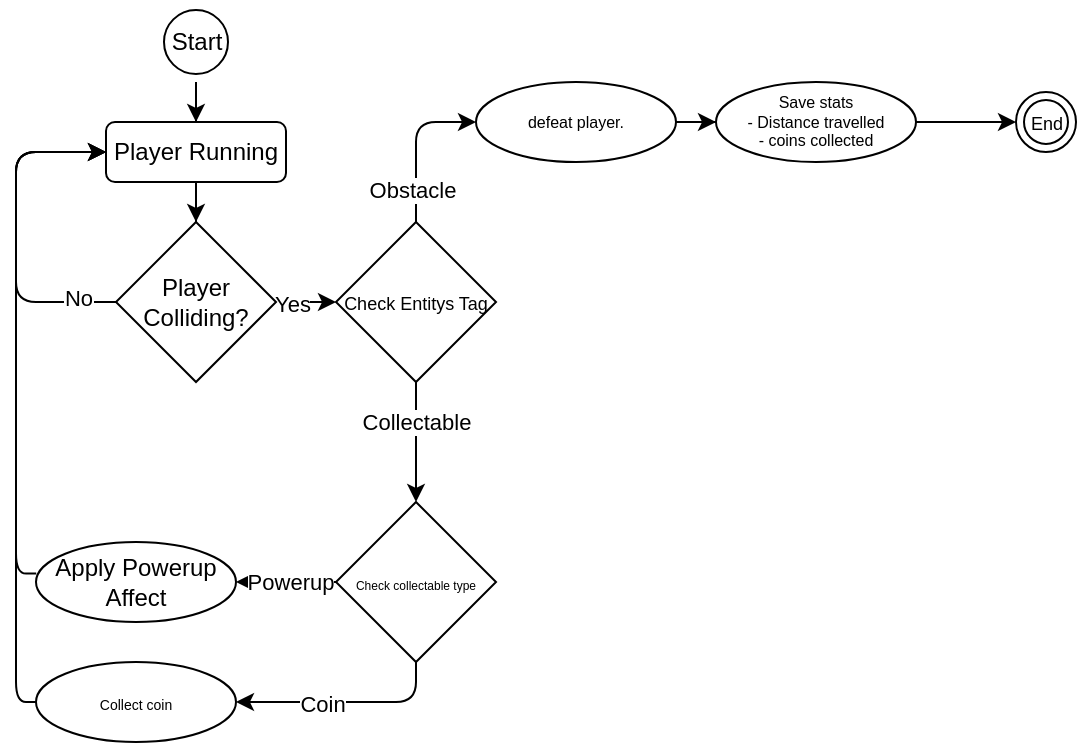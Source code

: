 <mxfile version="21.7.0" type="github">
  <diagram name="Page-1" id="_3taAUN7aJ5koNvZiNKl">
    <mxGraphModel dx="657" dy="379" grid="1" gridSize="10" guides="1" tooltips="1" connect="1" arrows="1" fold="1" page="1" pageScale="1" pageWidth="850" pageHeight="1100" math="0" shadow="0">
      <root>
        <mxCell id="0" />
        <mxCell id="1" parent="0" />
        <mxCell id="TOH4lSsbGCEATRDTj4Fx-68" value="" style="edgeStyle=orthogonalEdgeStyle;rounded=0;orthogonalLoop=1;jettySize=auto;html=1;" parent="1" source="TOH4lSsbGCEATRDTj4Fx-61" target="TOH4lSsbGCEATRDTj4Fx-67" edge="1">
          <mxGeometry relative="1" as="geometry" />
        </mxCell>
        <mxCell id="TOH4lSsbGCEATRDTj4Fx-61" value="Start" style="ellipse;html=1;shape=startState;" parent="1" vertex="1">
          <mxGeometry x="200" width="40" height="40" as="geometry" />
        </mxCell>
        <mxCell id="TOH4lSsbGCEATRDTj4Fx-71" value="" style="edgeStyle=orthogonalEdgeStyle;rounded=0;orthogonalLoop=1;jettySize=auto;html=1;" parent="1" source="TOH4lSsbGCEATRDTj4Fx-67" target="TOH4lSsbGCEATRDTj4Fx-70" edge="1">
          <mxGeometry relative="1" as="geometry" />
        </mxCell>
        <mxCell id="TOH4lSsbGCEATRDTj4Fx-67" value="Player Running" style="whiteSpace=wrap;html=1;rounded=1;" parent="1" vertex="1">
          <mxGeometry x="175" y="60" width="90" height="30" as="geometry" />
        </mxCell>
        <mxCell id="TOH4lSsbGCEATRDTj4Fx-86" style="edgeStyle=orthogonalEdgeStyle;rounded=0;orthogonalLoop=1;jettySize=auto;html=1;" parent="1" source="TOH4lSsbGCEATRDTj4Fx-70" edge="1">
          <mxGeometry relative="1" as="geometry">
            <mxPoint x="290.0" y="150" as="targetPoint" />
          </mxGeometry>
        </mxCell>
        <mxCell id="O6jFMOM33L-5rmhprsdd-16" value="Yes" style="edgeLabel;html=1;align=center;verticalAlign=middle;resizable=0;points=[];" vertex="1" connectable="0" parent="TOH4lSsbGCEATRDTj4Fx-86">
          <mxGeometry x="-0.461" y="-1" relative="1" as="geometry">
            <mxPoint as="offset" />
          </mxGeometry>
        </mxCell>
        <mxCell id="O6jFMOM33L-5rmhprsdd-14" style="edgeStyle=orthogonalEdgeStyle;orthogonalLoop=1;jettySize=auto;html=1;shadow=0;rounded=1;" edge="1" parent="1" source="TOH4lSsbGCEATRDTj4Fx-70" target="TOH4lSsbGCEATRDTj4Fx-67">
          <mxGeometry relative="1" as="geometry">
            <mxPoint x="90" y="80" as="targetPoint" />
            <Array as="points">
              <mxPoint x="130" y="150" />
              <mxPoint x="130" y="75" />
            </Array>
          </mxGeometry>
        </mxCell>
        <mxCell id="O6jFMOM33L-5rmhprsdd-15" value="No" style="edgeLabel;html=1;align=center;verticalAlign=middle;resizable=0;points=[];" vertex="1" connectable="0" parent="O6jFMOM33L-5rmhprsdd-14">
          <mxGeometry x="-0.768" y="-2" relative="1" as="geometry">
            <mxPoint as="offset" />
          </mxGeometry>
        </mxCell>
        <mxCell id="TOH4lSsbGCEATRDTj4Fx-70" value="Player Colliding?" style="rhombus;whiteSpace=wrap;html=1;" parent="1" vertex="1">
          <mxGeometry x="180" y="110" width="80" height="80" as="geometry" />
        </mxCell>
        <mxCell id="TOH4lSsbGCEATRDTj4Fx-113" style="edgeStyle=orthogonalEdgeStyle;rounded=1;orthogonalLoop=1;jettySize=auto;html=1;entryX=0;entryY=0.5;entryDx=0;entryDy=0;" parent="1" source="TOH4lSsbGCEATRDTj4Fx-88" target="TOH4lSsbGCEATRDTj4Fx-111" edge="1">
          <mxGeometry relative="1" as="geometry">
            <Array as="points">
              <mxPoint x="330" y="60" />
            </Array>
          </mxGeometry>
        </mxCell>
        <mxCell id="TOH4lSsbGCEATRDTj4Fx-116" value="Obstacle" style="edgeLabel;html=1;align=center;verticalAlign=middle;resizable=0;points=[];" parent="TOH4lSsbGCEATRDTj4Fx-113" vertex="1" connectable="0">
          <mxGeometry x="-0.604" y="2" relative="1" as="geometry">
            <mxPoint as="offset" />
          </mxGeometry>
        </mxCell>
        <mxCell id="O6jFMOM33L-5rmhprsdd-2" value="" style="edgeStyle=orthogonalEdgeStyle;rounded=0;orthogonalLoop=1;jettySize=auto;html=1;" edge="1" parent="1" source="TOH4lSsbGCEATRDTj4Fx-88" target="O6jFMOM33L-5rmhprsdd-1">
          <mxGeometry relative="1" as="geometry" />
        </mxCell>
        <mxCell id="O6jFMOM33L-5rmhprsdd-3" value="Collectable" style="edgeLabel;html=1;align=center;verticalAlign=middle;resizable=0;points=[];" vertex="1" connectable="0" parent="O6jFMOM33L-5rmhprsdd-2">
          <mxGeometry x="-0.35" relative="1" as="geometry">
            <mxPoint as="offset" />
          </mxGeometry>
        </mxCell>
        <mxCell id="TOH4lSsbGCEATRDTj4Fx-88" value="&lt;span style=&quot;font-size: 9px;&quot;&gt;Check Entitys Tag&lt;/span&gt;" style="rhombus;whiteSpace=wrap;html=1;" parent="1" vertex="1">
          <mxGeometry x="290" y="110" width="80" height="80" as="geometry" />
        </mxCell>
        <mxCell id="TOH4lSsbGCEATRDTj4Fx-120" value="" style="edgeStyle=orthogonalEdgeStyle;rounded=0;orthogonalLoop=1;jettySize=auto;html=1;" parent="1" source="TOH4lSsbGCEATRDTj4Fx-111" target="TOH4lSsbGCEATRDTj4Fx-119" edge="1">
          <mxGeometry relative="1" as="geometry" />
        </mxCell>
        <mxCell id="TOH4lSsbGCEATRDTj4Fx-111" value="defeat player." style="ellipse;whiteSpace=wrap;html=1;align=center;fontSize=8;" parent="1" vertex="1">
          <mxGeometry x="360" y="40" width="100" height="40" as="geometry" />
        </mxCell>
        <mxCell id="TOH4lSsbGCEATRDTj4Fx-122" style="edgeStyle=orthogonalEdgeStyle;rounded=0;orthogonalLoop=1;jettySize=auto;html=1;entryX=0;entryY=0.5;entryDx=0;entryDy=0;" parent="1" source="TOH4lSsbGCEATRDTj4Fx-119" target="TOH4lSsbGCEATRDTj4Fx-121" edge="1">
          <mxGeometry relative="1" as="geometry" />
        </mxCell>
        <mxCell id="TOH4lSsbGCEATRDTj4Fx-119" value="Save stats&lt;br&gt;- Distance travelled&lt;br&gt;- coins collected" style="ellipse;whiteSpace=wrap;html=1;align=center;fontSize=8;" parent="1" vertex="1">
          <mxGeometry x="480" y="40" width="100" height="40" as="geometry" />
        </mxCell>
        <mxCell id="TOH4lSsbGCEATRDTj4Fx-121" value="&lt;font style=&quot;font-size: 9px;&quot;&gt;End&lt;/font&gt;" style="ellipse;html=1;shape=endState;" parent="1" vertex="1">
          <mxGeometry x="630" y="45" width="30" height="30" as="geometry" />
        </mxCell>
        <mxCell id="O6jFMOM33L-5rmhprsdd-10" style="edgeStyle=orthogonalEdgeStyle;rounded=0;orthogonalLoop=1;jettySize=auto;html=1;exitX=0;exitY=0.5;exitDx=0;exitDy=0;entryX=1;entryY=0.5;entryDx=0;entryDy=0;" edge="1" parent="1" source="O6jFMOM33L-5rmhprsdd-1" target="O6jFMOM33L-5rmhprsdd-9">
          <mxGeometry relative="1" as="geometry" />
        </mxCell>
        <mxCell id="O6jFMOM33L-5rmhprsdd-11" value="Powerup" style="edgeLabel;html=1;align=center;verticalAlign=middle;resizable=0;points=[];" vertex="1" connectable="0" parent="O6jFMOM33L-5rmhprsdd-10">
          <mxGeometry x="-0.309" relative="1" as="geometry">
            <mxPoint x="-6" as="offset" />
          </mxGeometry>
        </mxCell>
        <mxCell id="O6jFMOM33L-5rmhprsdd-19" style="edgeStyle=orthogonalEdgeStyle;rounded=1;orthogonalLoop=1;jettySize=auto;html=1;entryX=1;entryY=0.5;entryDx=0;entryDy=0;" edge="1" parent="1" source="O6jFMOM33L-5rmhprsdd-1" target="O6jFMOM33L-5rmhprsdd-18">
          <mxGeometry relative="1" as="geometry">
            <Array as="points">
              <mxPoint x="330" y="350" />
            </Array>
          </mxGeometry>
        </mxCell>
        <mxCell id="O6jFMOM33L-5rmhprsdd-22" value="Coin" style="edgeLabel;html=1;align=center;verticalAlign=middle;resizable=0;points=[];" vertex="1" connectable="0" parent="O6jFMOM33L-5rmhprsdd-19">
          <mxGeometry x="0.227" y="1" relative="1" as="geometry">
            <mxPoint as="offset" />
          </mxGeometry>
        </mxCell>
        <mxCell id="O6jFMOM33L-5rmhprsdd-1" value="&lt;font style=&quot;font-size: 6px;&quot;&gt;Check collectable type&lt;/font&gt;" style="rhombus;whiteSpace=wrap;html=1;" vertex="1" parent="1">
          <mxGeometry x="290" y="250" width="80" height="80" as="geometry" />
        </mxCell>
        <mxCell id="O6jFMOM33L-5rmhprsdd-12" style="edgeStyle=orthogonalEdgeStyle;rounded=1;orthogonalLoop=1;jettySize=auto;html=1;entryX=0;entryY=0.5;entryDx=0;entryDy=0;exitX=0.001;exitY=0.394;exitDx=0;exitDy=0;exitPerimeter=0;" edge="1" parent="1" source="O6jFMOM33L-5rmhprsdd-9">
          <mxGeometry relative="1" as="geometry">
            <mxPoint x="130" y="290" as="sourcePoint" />
            <mxPoint x="175" y="75" as="targetPoint" />
            <Array as="points">
              <mxPoint x="130" y="286" />
              <mxPoint x="130" y="75" />
            </Array>
          </mxGeometry>
        </mxCell>
        <mxCell id="O6jFMOM33L-5rmhprsdd-9" value="Apply Powerup Affect" style="ellipse;whiteSpace=wrap;html=1;align=center;" vertex="1" parent="1">
          <mxGeometry x="140" y="270" width="100" height="40" as="geometry" />
        </mxCell>
        <mxCell id="O6jFMOM33L-5rmhprsdd-21" style="edgeStyle=orthogonalEdgeStyle;rounded=1;orthogonalLoop=1;jettySize=auto;html=1;entryX=0;entryY=0.5;entryDx=0;entryDy=0;" edge="1" parent="1" source="O6jFMOM33L-5rmhprsdd-18" target="TOH4lSsbGCEATRDTj4Fx-67">
          <mxGeometry relative="1" as="geometry">
            <Array as="points">
              <mxPoint x="130" y="350" />
              <mxPoint x="130" y="75" />
            </Array>
          </mxGeometry>
        </mxCell>
        <mxCell id="O6jFMOM33L-5rmhprsdd-18" value="&lt;font style=&quot;font-size: 7px;&quot;&gt;Collect coin&lt;/font&gt;" style="ellipse;whiteSpace=wrap;html=1;align=center;" vertex="1" parent="1">
          <mxGeometry x="140" y="330" width="100" height="40" as="geometry" />
        </mxCell>
      </root>
    </mxGraphModel>
  </diagram>
</mxfile>
